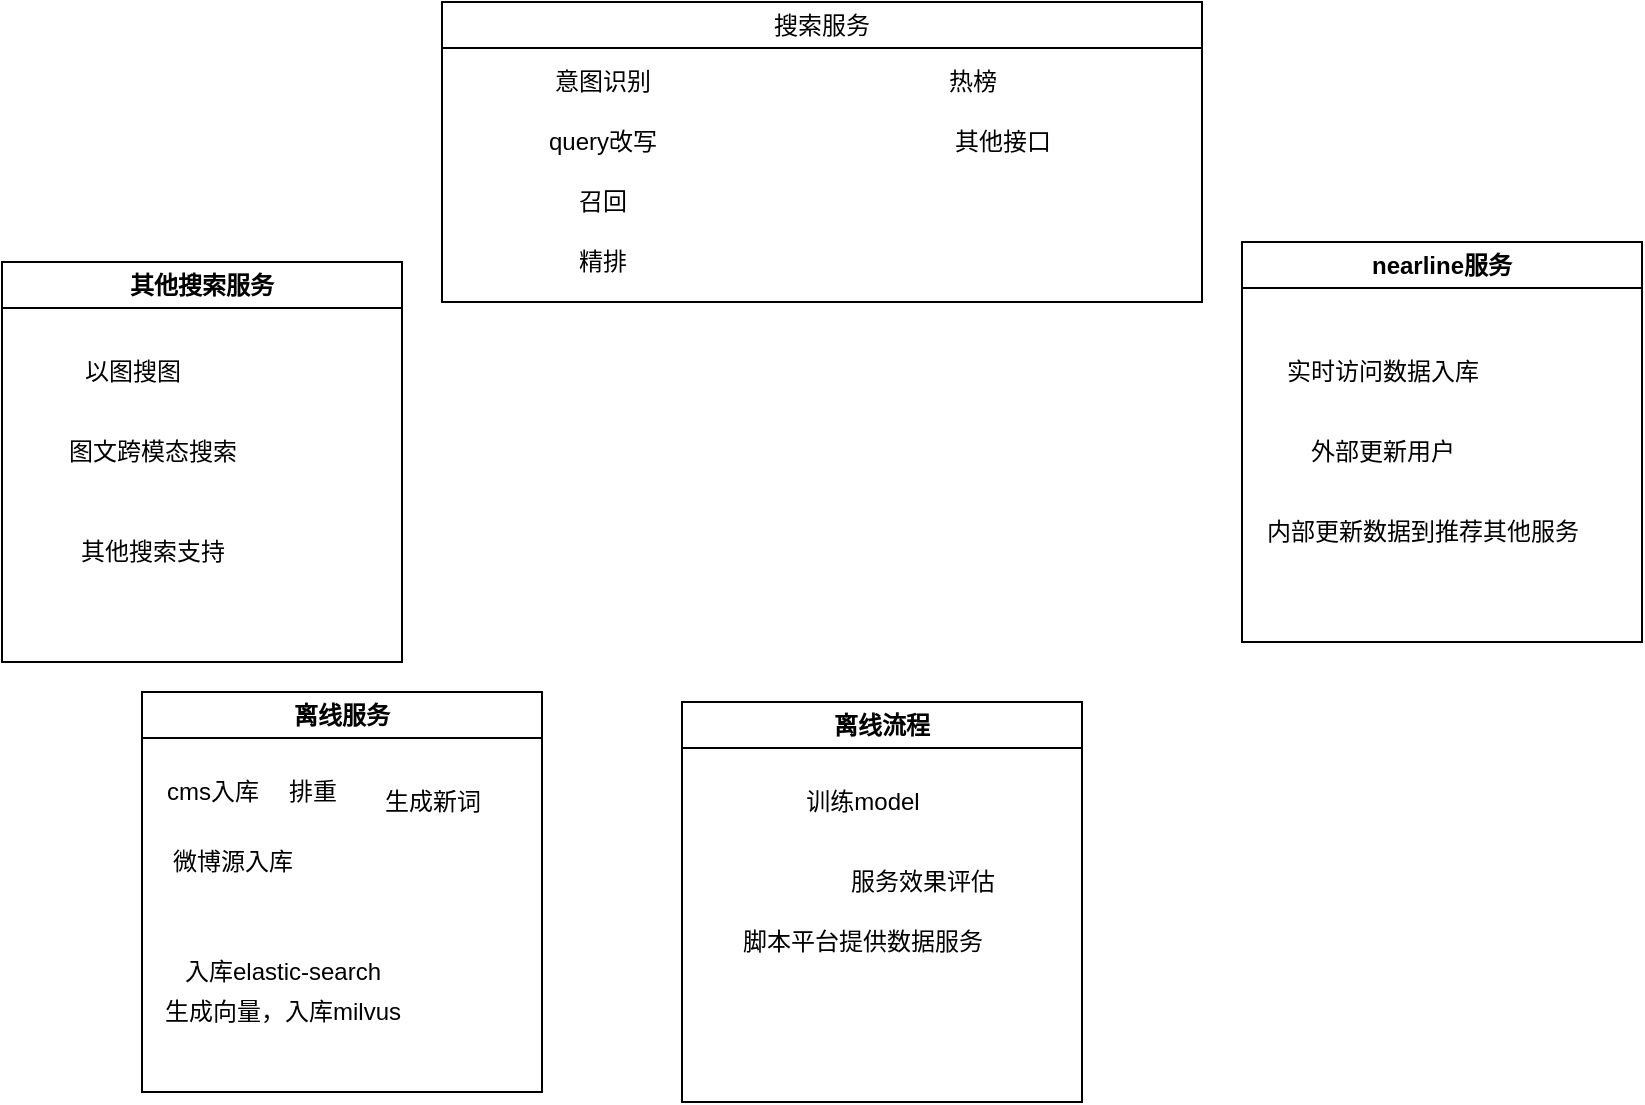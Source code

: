 <mxfile version="20.5.3" type="github">
  <diagram id="R2lEEEUBdFMjLlhIrx00" name="Page-1">
    <mxGraphModel dx="946" dy="504" grid="1" gridSize="10" guides="1" tooltips="1" connect="1" arrows="1" fold="1" page="1" pageScale="1" pageWidth="850" pageHeight="1100" math="0" shadow="0" extFonts="Permanent Marker^https://fonts.googleapis.com/css?family=Permanent+Marker">
      <root>
        <mxCell id="0" />
        <mxCell id="1" parent="0" />
        <mxCell id="CcoSx1mpZSwDq7JVrcpu-36" value="&lt;div style=&quot;text-align: left;&quot;&gt;&lt;span style=&quot;font-weight: 400;&quot;&gt;搜索服务&lt;/span&gt;&lt;/div&gt;" style="swimlane;whiteSpace=wrap;html=1;" vertex="1" parent="1">
          <mxGeometry x="240" y="30" width="380" height="150" as="geometry" />
        </mxCell>
        <mxCell id="CcoSx1mpZSwDq7JVrcpu-40" value="&lt;div style=&quot;text-align: left;&quot;&gt;&lt;span style=&quot;background-color: initial;&quot;&gt;query改写&lt;/span&gt;&lt;/div&gt;" style="text;html=1;align=center;verticalAlign=middle;resizable=0;points=[];autosize=1;strokeColor=none;fillColor=none;" vertex="1" parent="CcoSx1mpZSwDq7JVrcpu-36">
          <mxGeometry x="40" y="55" width="80" height="30" as="geometry" />
        </mxCell>
        <mxCell id="CcoSx1mpZSwDq7JVrcpu-41" value="&lt;div style=&quot;text-align: left;&quot;&gt;召回&lt;/div&gt;" style="text;html=1;align=center;verticalAlign=middle;resizable=0;points=[];autosize=1;strokeColor=none;fillColor=none;" vertex="1" parent="CcoSx1mpZSwDq7JVrcpu-36">
          <mxGeometry x="55" y="85" width="50" height="30" as="geometry" />
        </mxCell>
        <mxCell id="CcoSx1mpZSwDq7JVrcpu-42" value="&lt;div style=&quot;text-align: left;&quot;&gt;&lt;span style=&quot;background-color: initial;&quot;&gt;精排&lt;/span&gt;&lt;/div&gt;" style="text;html=1;align=center;verticalAlign=middle;resizable=0;points=[];autosize=1;strokeColor=none;fillColor=none;" vertex="1" parent="CcoSx1mpZSwDq7JVrcpu-36">
          <mxGeometry x="55" y="115" width="50" height="30" as="geometry" />
        </mxCell>
        <mxCell id="CcoSx1mpZSwDq7JVrcpu-37" value="&lt;span style=&quot;text-align: left;&quot;&gt;意图识别&lt;/span&gt;" style="text;html=1;align=center;verticalAlign=middle;resizable=0;points=[];autosize=1;strokeColor=none;fillColor=none;" vertex="1" parent="CcoSx1mpZSwDq7JVrcpu-36">
          <mxGeometry x="45" y="25" width="70" height="30" as="geometry" />
        </mxCell>
        <mxCell id="CcoSx1mpZSwDq7JVrcpu-72" value="&lt;span style=&quot;text-align: left;&quot;&gt;热榜&lt;/span&gt;" style="text;html=1;align=center;verticalAlign=middle;resizable=0;points=[];autosize=1;strokeColor=none;fillColor=none;" vertex="1" parent="CcoSx1mpZSwDq7JVrcpu-36">
          <mxGeometry x="240" y="25" width="50" height="30" as="geometry" />
        </mxCell>
        <mxCell id="CcoSx1mpZSwDq7JVrcpu-47" value="离线服务" style="swimlane;whiteSpace=wrap;html=1;" vertex="1" parent="1">
          <mxGeometry x="90" y="375" width="200" height="200" as="geometry" />
        </mxCell>
        <mxCell id="CcoSx1mpZSwDq7JVrcpu-51" value="排重" style="text;html=1;align=center;verticalAlign=middle;resizable=0;points=[];autosize=1;strokeColor=none;fillColor=none;" vertex="1" parent="CcoSx1mpZSwDq7JVrcpu-47">
          <mxGeometry x="60" y="35" width="50" height="30" as="geometry" />
        </mxCell>
        <mxCell id="CcoSx1mpZSwDq7JVrcpu-54" value="生成新词" style="text;html=1;align=center;verticalAlign=middle;resizable=0;points=[];autosize=1;strokeColor=none;fillColor=none;" vertex="1" parent="CcoSx1mpZSwDq7JVrcpu-47">
          <mxGeometry x="110" y="40" width="70" height="30" as="geometry" />
        </mxCell>
        <mxCell id="CcoSx1mpZSwDq7JVrcpu-71" value="生成向量，入库milvus" style="text;html=1;align=center;verticalAlign=middle;resizable=0;points=[];autosize=1;strokeColor=none;fillColor=none;" vertex="1" parent="CcoSx1mpZSwDq7JVrcpu-47">
          <mxGeometry y="145" width="140" height="30" as="geometry" />
        </mxCell>
        <mxCell id="CcoSx1mpZSwDq7JVrcpu-89" value="cms入库" style="text;html=1;align=center;verticalAlign=middle;resizable=0;points=[];autosize=1;strokeColor=none;fillColor=none;" vertex="1" parent="CcoSx1mpZSwDq7JVrcpu-47">
          <mxGeometry y="35" width="70" height="30" as="geometry" />
        </mxCell>
        <mxCell id="CcoSx1mpZSwDq7JVrcpu-90" value="微博源入库" style="text;html=1;align=center;verticalAlign=middle;resizable=0;points=[];autosize=1;strokeColor=none;fillColor=none;" vertex="1" parent="CcoSx1mpZSwDq7JVrcpu-47">
          <mxGeometry x="5" y="70" width="80" height="30" as="geometry" />
        </mxCell>
        <mxCell id="CcoSx1mpZSwDq7JVrcpu-91" value="入库elastic-search" style="text;html=1;align=center;verticalAlign=middle;resizable=0;points=[];autosize=1;strokeColor=none;fillColor=none;" vertex="1" parent="CcoSx1mpZSwDq7JVrcpu-47">
          <mxGeometry x="10" y="125" width="120" height="30" as="geometry" />
        </mxCell>
        <mxCell id="CcoSx1mpZSwDq7JVrcpu-61" value="离线流程" style="swimlane;whiteSpace=wrap;html=1;" vertex="1" parent="1">
          <mxGeometry x="360" y="380" width="200" height="200" as="geometry" />
        </mxCell>
        <mxCell id="CcoSx1mpZSwDq7JVrcpu-92" value="脚本平台提供数据服务" style="text;html=1;align=center;verticalAlign=middle;resizable=0;points=[];autosize=1;strokeColor=none;fillColor=none;" vertex="1" parent="CcoSx1mpZSwDq7JVrcpu-61">
          <mxGeometry x="20" y="105" width="140" height="30" as="geometry" />
        </mxCell>
        <mxCell id="CcoSx1mpZSwDq7JVrcpu-65" value="nearline服务" style="swimlane;whiteSpace=wrap;html=1;" vertex="1" parent="1">
          <mxGeometry x="640" y="150" width="200" height="200" as="geometry" />
        </mxCell>
        <mxCell id="CcoSx1mpZSwDq7JVrcpu-67" value="实时访问数据入库" style="text;html=1;align=center;verticalAlign=middle;resizable=0;points=[];autosize=1;strokeColor=none;fillColor=none;" vertex="1" parent="CcoSx1mpZSwDq7JVrcpu-65">
          <mxGeometry x="10" y="50" width="120" height="30" as="geometry" />
        </mxCell>
        <mxCell id="CcoSx1mpZSwDq7JVrcpu-74" value="外部更新用户" style="text;html=1;align=center;verticalAlign=middle;resizable=0;points=[];autosize=1;strokeColor=none;fillColor=none;" vertex="1" parent="CcoSx1mpZSwDq7JVrcpu-65">
          <mxGeometry x="20" y="90" width="100" height="30" as="geometry" />
        </mxCell>
        <mxCell id="CcoSx1mpZSwDq7JVrcpu-77" value="内部更新数据到推荐其他服务" style="text;html=1;align=center;verticalAlign=middle;resizable=0;points=[];autosize=1;strokeColor=none;fillColor=none;" vertex="1" parent="CcoSx1mpZSwDq7JVrcpu-65">
          <mxGeometry y="130" width="180" height="30" as="geometry" />
        </mxCell>
        <mxCell id="CcoSx1mpZSwDq7JVrcpu-78" value="其他搜索服务" style="swimlane;whiteSpace=wrap;html=1;" vertex="1" parent="1">
          <mxGeometry x="20" y="160" width="200" height="200" as="geometry" />
        </mxCell>
        <mxCell id="CcoSx1mpZSwDq7JVrcpu-82" value="图文跨模态搜索" style="text;html=1;align=center;verticalAlign=middle;resizable=0;points=[];autosize=1;strokeColor=none;fillColor=none;" vertex="1" parent="CcoSx1mpZSwDq7JVrcpu-78">
          <mxGeometry x="20" y="80" width="110" height="30" as="geometry" />
        </mxCell>
        <mxCell id="CcoSx1mpZSwDq7JVrcpu-81" value="以图搜图" style="text;html=1;align=center;verticalAlign=middle;resizable=0;points=[];autosize=1;strokeColor=none;fillColor=none;" vertex="1" parent="CcoSx1mpZSwDq7JVrcpu-78">
          <mxGeometry x="30" y="40" width="70" height="30" as="geometry" />
        </mxCell>
        <mxCell id="CcoSx1mpZSwDq7JVrcpu-94" value="其他搜索支持" style="text;html=1;align=center;verticalAlign=middle;resizable=0;points=[];autosize=1;strokeColor=none;fillColor=none;" vertex="1" parent="CcoSx1mpZSwDq7JVrcpu-78">
          <mxGeometry x="25" y="130" width="100" height="30" as="geometry" />
        </mxCell>
        <mxCell id="CcoSx1mpZSwDq7JVrcpu-79" value="训练model" style="text;html=1;align=center;verticalAlign=middle;resizable=0;points=[];autosize=1;strokeColor=none;fillColor=none;" vertex="1" parent="1">
          <mxGeometry x="410" y="415" width="80" height="30" as="geometry" />
        </mxCell>
        <mxCell id="CcoSx1mpZSwDq7JVrcpu-80" value="服务效果评估" style="text;html=1;align=center;verticalAlign=middle;resizable=0;points=[];autosize=1;strokeColor=none;fillColor=none;" vertex="1" parent="1">
          <mxGeometry x="430" y="455" width="100" height="30" as="geometry" />
        </mxCell>
        <mxCell id="CcoSx1mpZSwDq7JVrcpu-93" value="其他接口" style="text;html=1;align=center;verticalAlign=middle;resizable=0;points=[];autosize=1;strokeColor=none;fillColor=none;" vertex="1" parent="1">
          <mxGeometry x="485" y="85" width="70" height="30" as="geometry" />
        </mxCell>
      </root>
    </mxGraphModel>
  </diagram>
</mxfile>
